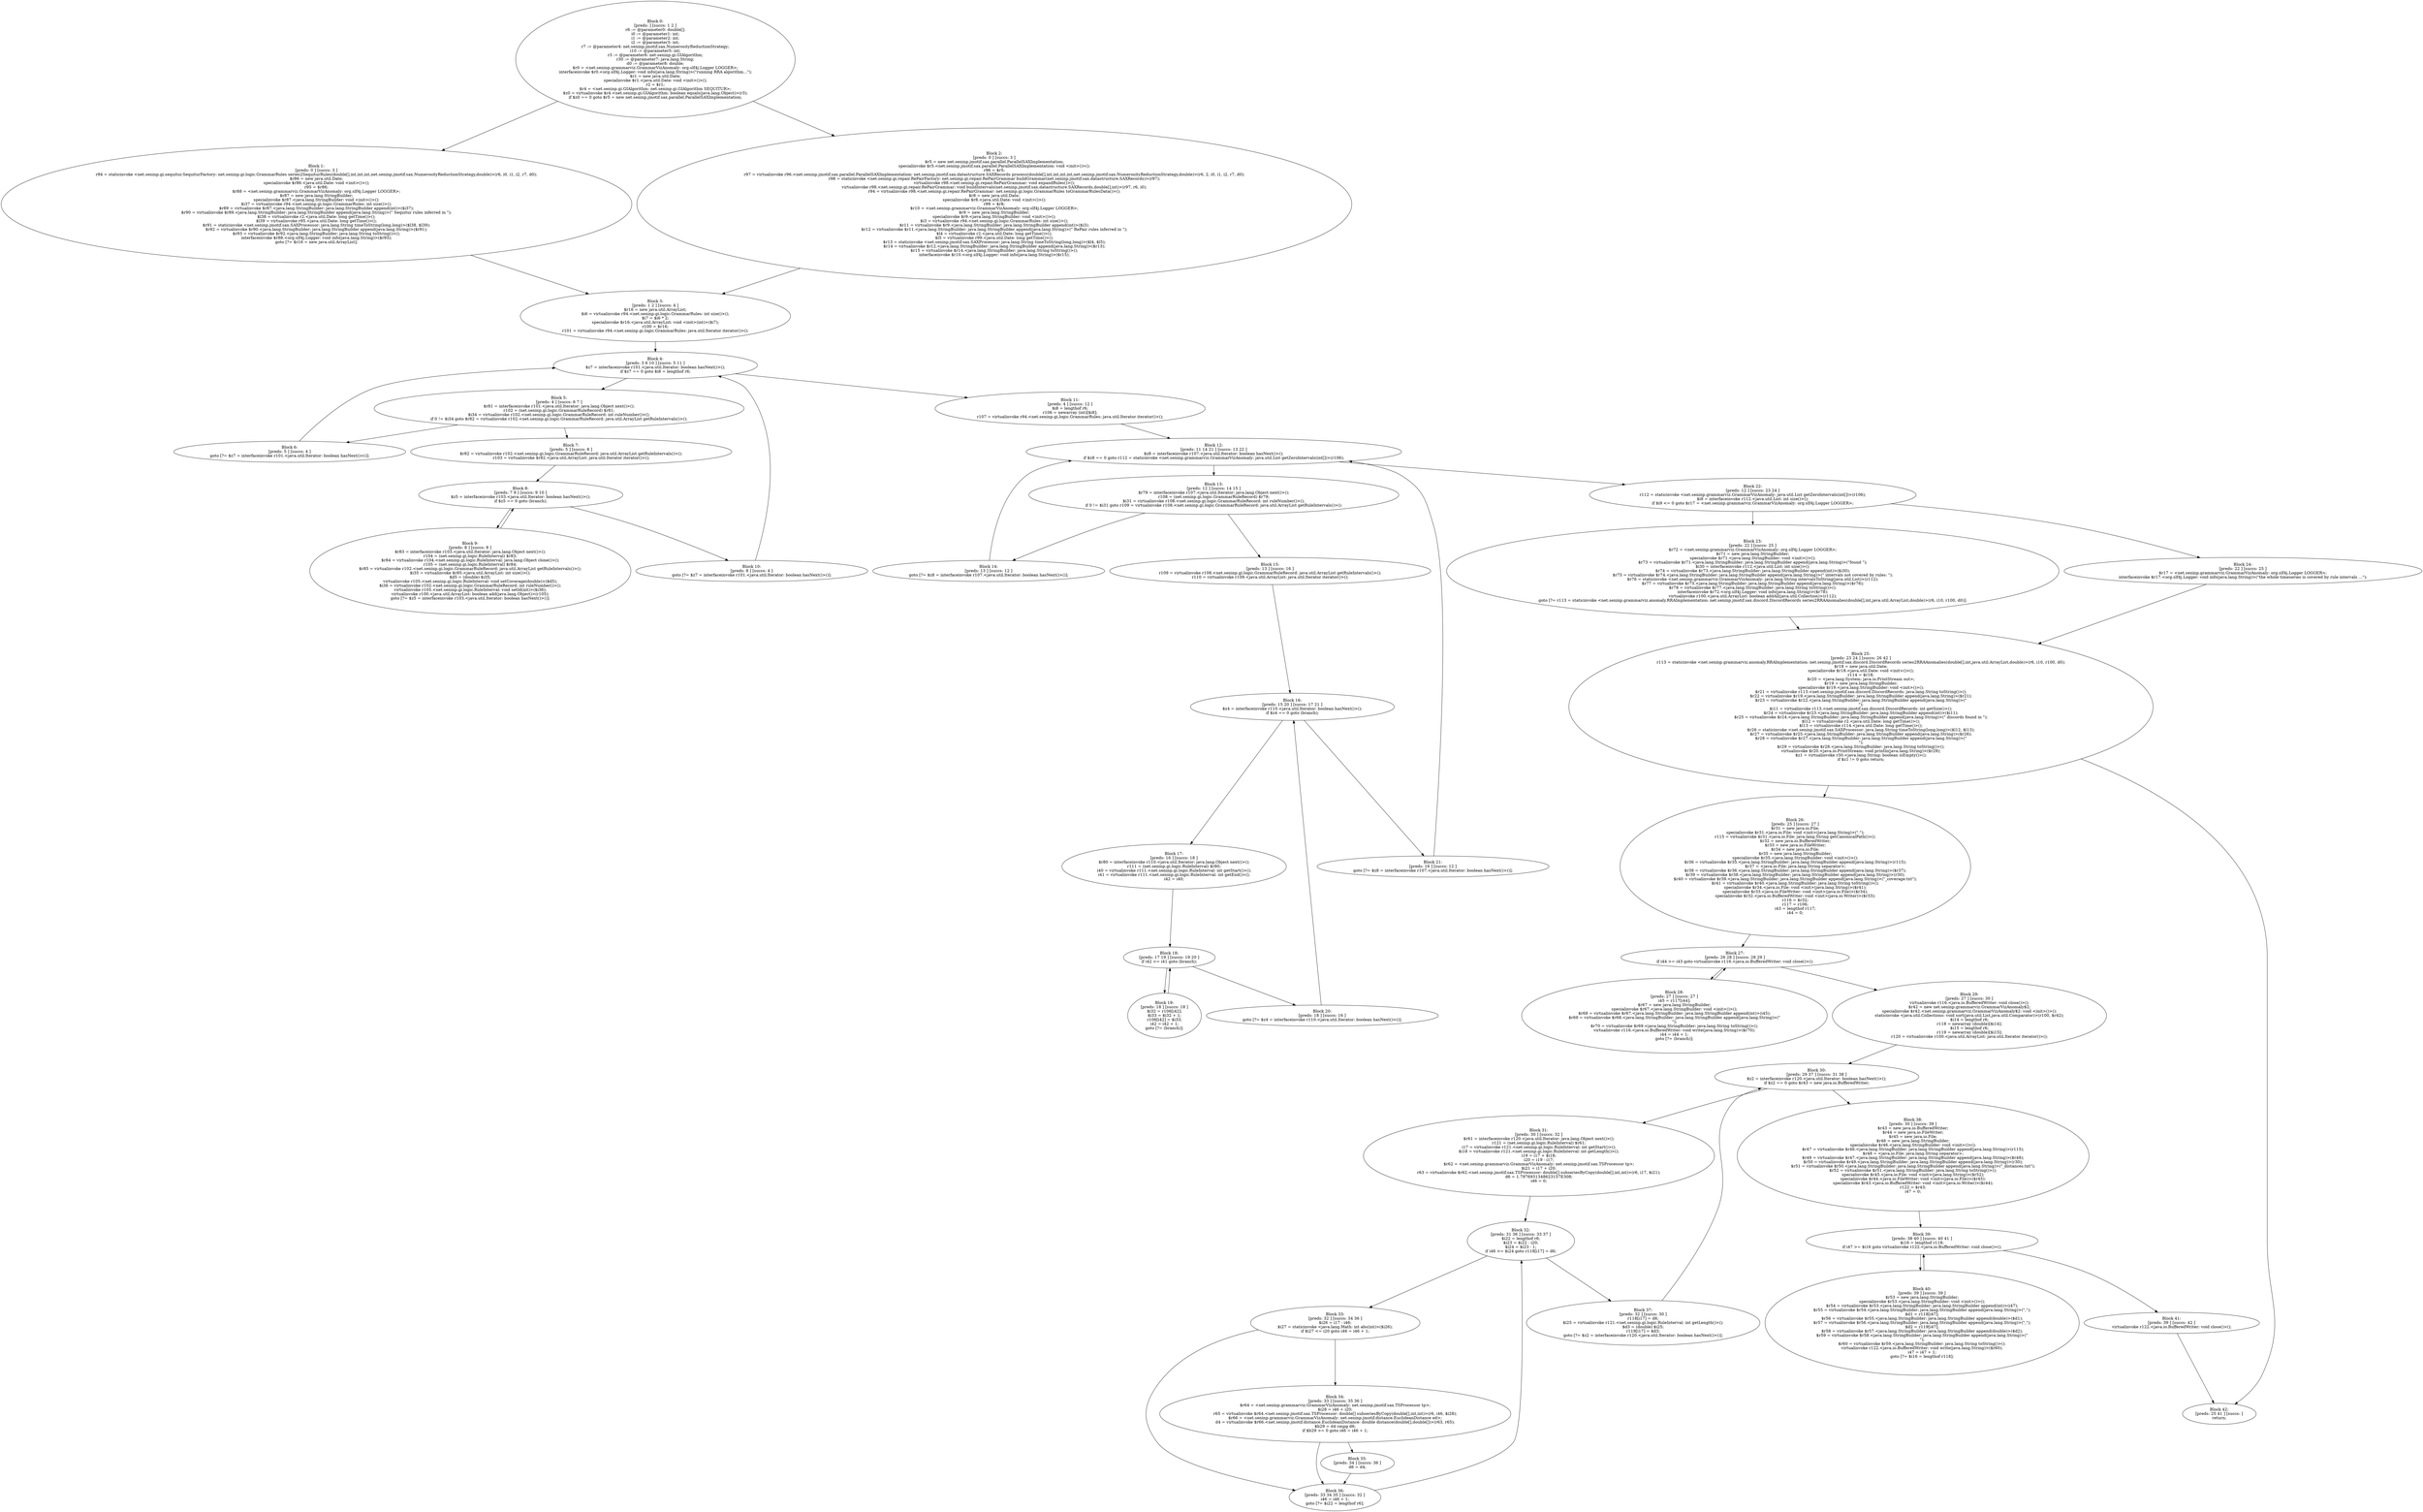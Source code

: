 digraph "unitGraph" {
    "Block 0:
[preds: ] [succs: 1 2 ]
r6 := @parameter0: double[];
i0 := @parameter1: int;
i1 := @parameter2: int;
i2 := @parameter3: int;
r7 := @parameter4: net.seninp.jmotif.sax.NumerosityReductionStrategy;
i10 := @parameter5: int;
r3 := @parameter6: net.seninp.gi.GIAlgorithm;
r30 := @parameter7: java.lang.String;
d0 := @parameter8: double;
$r0 = <net.seninp.grammarviz.GrammarVizAnomaly: org.slf4j.Logger LOGGER>;
interfaceinvoke $r0.<org.slf4j.Logger: void info(java.lang.String)>(\"running RRA algorithm...\");
$r1 = new java.util.Date;
specialinvoke $r1.<java.util.Date: void <init>()>();
r2 = $r1;
$r4 = <net.seninp.gi.GIAlgorithm: net.seninp.gi.GIAlgorithm SEQUITUR>;
$z0 = virtualinvoke $r4.<net.seninp.gi.GIAlgorithm: boolean equals(java.lang.Object)>(r3);
if $z0 == 0 goto $r5 = new net.seninp.jmotif.sax.parallel.ParallelSAXImplementation;
"
    "Block 1:
[preds: 0 ] [succs: 3 ]
r94 = staticinvoke <net.seninp.gi.sequitur.SequiturFactory: net.seninp.gi.logic.GrammarRules series2SequiturRules(double[],int,int,int,net.seninp.jmotif.sax.NumerosityReductionStrategy,double)>(r6, i0, i1, i2, r7, d0);
$r86 = new java.util.Date;
specialinvoke $r86.<java.util.Date: void <init>()>();
r95 = $r86;
$r88 = <net.seninp.grammarviz.GrammarVizAnomaly: org.slf4j.Logger LOGGER>;
$r87 = new java.lang.StringBuilder;
specialinvoke $r87.<java.lang.StringBuilder: void <init>()>();
$i37 = virtualinvoke r94.<net.seninp.gi.logic.GrammarRules: int size()>();
$r89 = virtualinvoke $r87.<java.lang.StringBuilder: java.lang.StringBuilder append(int)>($i37);
$r90 = virtualinvoke $r89.<java.lang.StringBuilder: java.lang.StringBuilder append(java.lang.String)>(\" Sequitur rules inferred in \");
$l38 = virtualinvoke r2.<java.util.Date: long getTime()>();
$l39 = virtualinvoke r95.<java.util.Date: long getTime()>();
$r91 = staticinvoke <net.seninp.jmotif.sax.SAXProcessor: java.lang.String timeToString(long,long)>($l38, $l39);
$r92 = virtualinvoke $r90.<java.lang.StringBuilder: java.lang.StringBuilder append(java.lang.String)>($r91);
$r93 = virtualinvoke $r92.<java.lang.StringBuilder: java.lang.String toString()>();
interfaceinvoke $r88.<org.slf4j.Logger: void info(java.lang.String)>($r93);
goto [?= $r16 = new java.util.ArrayList];
"
    "Block 2:
[preds: 0 ] [succs: 3 ]
$r5 = new net.seninp.jmotif.sax.parallel.ParallelSAXImplementation;
specialinvoke $r5.<net.seninp.jmotif.sax.parallel.ParallelSAXImplementation: void <init>()>();
r96 = $r5;
r97 = virtualinvoke r96.<net.seninp.jmotif.sax.parallel.ParallelSAXImplementation: net.seninp.jmotif.sax.datastructure.SAXRecords process(double[],int,int,int,int,net.seninp.jmotif.sax.NumerosityReductionStrategy,double)>(r6, 2, i0, i1, i2, r7, d0);
r98 = staticinvoke <net.seninp.gi.repair.RePairFactory: net.seninp.gi.repair.RePairGrammar buildGrammar(net.seninp.jmotif.sax.datastructure.SAXRecords)>(r97);
virtualinvoke r98.<net.seninp.gi.repair.RePairGrammar: void expandRules()>();
virtualinvoke r98.<net.seninp.gi.repair.RePairGrammar: void buildIntervals(net.seninp.jmotif.sax.datastructure.SAXRecords,double[],int)>(r97, r6, i0);
r94 = virtualinvoke r98.<net.seninp.gi.repair.RePairGrammar: net.seninp.gi.logic.GrammarRules toGrammarRulesData()>();
$r8 = new java.util.Date;
specialinvoke $r8.<java.util.Date: void <init>()>();
r99 = $r8;
$r10 = <net.seninp.grammarviz.GrammarVizAnomaly: org.slf4j.Logger LOGGER>;
$r9 = new java.lang.StringBuilder;
specialinvoke $r9.<java.lang.StringBuilder: void <init>()>();
$i3 = virtualinvoke r94.<net.seninp.gi.logic.GrammarRules: int size()>();
$r11 = virtualinvoke $r9.<java.lang.StringBuilder: java.lang.StringBuilder append(int)>($i3);
$r12 = virtualinvoke $r11.<java.lang.StringBuilder: java.lang.StringBuilder append(java.lang.String)>(\" RePair rules inferred in \");
$l4 = virtualinvoke r2.<java.util.Date: long getTime()>();
$l5 = virtualinvoke r99.<java.util.Date: long getTime()>();
$r13 = staticinvoke <net.seninp.jmotif.sax.SAXProcessor: java.lang.String timeToString(long,long)>($l4, $l5);
$r14 = virtualinvoke $r12.<java.lang.StringBuilder: java.lang.StringBuilder append(java.lang.String)>($r13);
$r15 = virtualinvoke $r14.<java.lang.StringBuilder: java.lang.String toString()>();
interfaceinvoke $r10.<org.slf4j.Logger: void info(java.lang.String)>($r15);
"
    "Block 3:
[preds: 1 2 ] [succs: 4 ]
$r16 = new java.util.ArrayList;
$i6 = virtualinvoke r94.<net.seninp.gi.logic.GrammarRules: int size()>();
$i7 = $i6 * 2;
specialinvoke $r16.<java.util.ArrayList: void <init>(int)>($i7);
r100 = $r16;
r101 = virtualinvoke r94.<net.seninp.gi.logic.GrammarRules: java.util.Iterator iterator()>();
"
    "Block 4:
[preds: 3 6 10 ] [succs: 5 11 ]
$z7 = interfaceinvoke r101.<java.util.Iterator: boolean hasNext()>();
if $z7 == 0 goto $i8 = lengthof r6;
"
    "Block 5:
[preds: 4 ] [succs: 6 7 ]
$r81 = interfaceinvoke r101.<java.util.Iterator: java.lang.Object next()>();
r102 = (net.seninp.gi.logic.GrammarRuleRecord) $r81;
$i34 = virtualinvoke r102.<net.seninp.gi.logic.GrammarRuleRecord: int ruleNumber()>();
if 0 != $i34 goto $r82 = virtualinvoke r102.<net.seninp.gi.logic.GrammarRuleRecord: java.util.ArrayList getRuleIntervals()>();
"
    "Block 6:
[preds: 5 ] [succs: 4 ]
goto [?= $z7 = interfaceinvoke r101.<java.util.Iterator: boolean hasNext()>()];
"
    "Block 7:
[preds: 5 ] [succs: 8 ]
$r82 = virtualinvoke r102.<net.seninp.gi.logic.GrammarRuleRecord: java.util.ArrayList getRuleIntervals()>();
r103 = virtualinvoke $r82.<java.util.ArrayList: java.util.Iterator iterator()>();
"
    "Block 8:
[preds: 7 9 ] [succs: 9 10 ]
$z5 = interfaceinvoke r103.<java.util.Iterator: boolean hasNext()>();
if $z5 == 0 goto (branch);
"
    "Block 9:
[preds: 8 ] [succs: 8 ]
$r83 = interfaceinvoke r103.<java.util.Iterator: java.lang.Object next()>();
r104 = (net.seninp.gi.logic.RuleInterval) $r83;
$r84 = virtualinvoke r104.<net.seninp.gi.logic.RuleInterval: java.lang.Object clone()>();
r105 = (net.seninp.gi.logic.RuleInterval) $r84;
$r85 = virtualinvoke r102.<net.seninp.gi.logic.GrammarRuleRecord: java.util.ArrayList getRuleIntervals()>();
$i35 = virtualinvoke $r85.<java.util.ArrayList: int size()>();
$d5 = (double) $i35;
virtualinvoke r105.<net.seninp.gi.logic.RuleInterval: void setCoverage(double)>($d5);
$i36 = virtualinvoke r102.<net.seninp.gi.logic.GrammarRuleRecord: int ruleNumber()>();
virtualinvoke r105.<net.seninp.gi.logic.RuleInterval: void setId(int)>($i36);
virtualinvoke r100.<java.util.ArrayList: boolean add(java.lang.Object)>(r105);
goto [?= $z5 = interfaceinvoke r103.<java.util.Iterator: boolean hasNext()>()];
"
    "Block 10:
[preds: 8 ] [succs: 4 ]
goto [?= $z7 = interfaceinvoke r101.<java.util.Iterator: boolean hasNext()>()];
"
    "Block 11:
[preds: 4 ] [succs: 12 ]
$i8 = lengthof r6;
r106 = newarray (int)[$i8];
r107 = virtualinvoke r94.<net.seninp.gi.logic.GrammarRules: java.util.Iterator iterator()>();
"
    "Block 12:
[preds: 11 14 21 ] [succs: 13 22 ]
$z8 = interfaceinvoke r107.<java.util.Iterator: boolean hasNext()>();
if $z8 == 0 goto r112 = staticinvoke <net.seninp.grammarviz.GrammarVizAnomaly: java.util.List getZeroIntervals(int[])>(r106);
"
    "Block 13:
[preds: 12 ] [succs: 14 15 ]
$r79 = interfaceinvoke r107.<java.util.Iterator: java.lang.Object next()>();
r108 = (net.seninp.gi.logic.GrammarRuleRecord) $r79;
$i31 = virtualinvoke r108.<net.seninp.gi.logic.GrammarRuleRecord: int ruleNumber()>();
if 0 != $i31 goto r109 = virtualinvoke r108.<net.seninp.gi.logic.GrammarRuleRecord: java.util.ArrayList getRuleIntervals()>();
"
    "Block 14:
[preds: 13 ] [succs: 12 ]
goto [?= $z8 = interfaceinvoke r107.<java.util.Iterator: boolean hasNext()>()];
"
    "Block 15:
[preds: 13 ] [succs: 16 ]
r109 = virtualinvoke r108.<net.seninp.gi.logic.GrammarRuleRecord: java.util.ArrayList getRuleIntervals()>();
r110 = virtualinvoke r109.<java.util.ArrayList: java.util.Iterator iterator()>();
"
    "Block 16:
[preds: 15 20 ] [succs: 17 21 ]
$z4 = interfaceinvoke r110.<java.util.Iterator: boolean hasNext()>();
if $z4 == 0 goto (branch);
"
    "Block 17:
[preds: 16 ] [succs: 18 ]
$r80 = interfaceinvoke r110.<java.util.Iterator: java.lang.Object next()>();
r111 = (net.seninp.gi.logic.RuleInterval) $r80;
i40 = virtualinvoke r111.<net.seninp.gi.logic.RuleInterval: int getStart()>();
i41 = virtualinvoke r111.<net.seninp.gi.logic.RuleInterval: int getEnd()>();
i42 = i40;
"
    "Block 18:
[preds: 17 19 ] [succs: 19 20 ]
if i42 >= i41 goto (branch);
"
    "Block 19:
[preds: 18 ] [succs: 18 ]
$i32 = r106[i42];
$i33 = $i32 + 1;
r106[i42] = $i33;
i42 = i42 + 1;
goto [?= (branch)];
"
    "Block 20:
[preds: 18 ] [succs: 16 ]
goto [?= $z4 = interfaceinvoke r110.<java.util.Iterator: boolean hasNext()>()];
"
    "Block 21:
[preds: 16 ] [succs: 12 ]
goto [?= $z8 = interfaceinvoke r107.<java.util.Iterator: boolean hasNext()>()];
"
    "Block 22:
[preds: 12 ] [succs: 23 24 ]
r112 = staticinvoke <net.seninp.grammarviz.GrammarVizAnomaly: java.util.List getZeroIntervals(int[])>(r106);
$i9 = interfaceinvoke r112.<java.util.List: int size()>();
if $i9 <= 0 goto $r17 = <net.seninp.grammarviz.GrammarVizAnomaly: org.slf4j.Logger LOGGER>;
"
    "Block 23:
[preds: 22 ] [succs: 25 ]
$r72 = <net.seninp.grammarviz.GrammarVizAnomaly: org.slf4j.Logger LOGGER>;
$r71 = new java.lang.StringBuilder;
specialinvoke $r71.<java.lang.StringBuilder: void <init>()>();
$r73 = virtualinvoke $r71.<java.lang.StringBuilder: java.lang.StringBuilder append(java.lang.String)>(\"found \");
$i30 = interfaceinvoke r112.<java.util.List: int size()>();
$r74 = virtualinvoke $r73.<java.lang.StringBuilder: java.lang.StringBuilder append(int)>($i30);
$r75 = virtualinvoke $r74.<java.lang.StringBuilder: java.lang.StringBuilder append(java.lang.String)>(\" intervals not covered by rules: \");
$r76 = staticinvoke <net.seninp.grammarviz.GrammarVizAnomaly: java.lang.String intervalsToString(java.util.List)>(r112);
$r77 = virtualinvoke $r75.<java.lang.StringBuilder: java.lang.StringBuilder append(java.lang.String)>($r76);
$r78 = virtualinvoke $r77.<java.lang.StringBuilder: java.lang.String toString()>();
interfaceinvoke $r72.<org.slf4j.Logger: void info(java.lang.String)>($r78);
virtualinvoke r100.<java.util.ArrayList: boolean addAll(java.util.Collection)>(r112);
goto [?= r113 = staticinvoke <net.seninp.grammarviz.anomaly.RRAImplementation: net.seninp.jmotif.sax.discord.DiscordRecords series2RRAAnomalies(double[],int,java.util.ArrayList,double)>(r6, i10, r100, d0)];
"
    "Block 24:
[preds: 22 ] [succs: 25 ]
$r17 = <net.seninp.grammarviz.GrammarVizAnomaly: org.slf4j.Logger LOGGER>;
interfaceinvoke $r17.<org.slf4j.Logger: void info(java.lang.String)>(\"the whole timeseries is covered by rule intervals ...\");
"
    "Block 25:
[preds: 23 24 ] [succs: 26 42 ]
r113 = staticinvoke <net.seninp.grammarviz.anomaly.RRAImplementation: net.seninp.jmotif.sax.discord.DiscordRecords series2RRAAnomalies(double[],int,java.util.ArrayList,double)>(r6, i10, r100, d0);
$r18 = new java.util.Date;
specialinvoke $r18.<java.util.Date: void <init>()>();
r114 = $r18;
$r20 = <java.lang.System: java.io.PrintStream out>;
$r19 = new java.lang.StringBuilder;
specialinvoke $r19.<java.lang.StringBuilder: void <init>()>();
$r21 = virtualinvoke r113.<net.seninp.jmotif.sax.discord.DiscordRecords: java.lang.String toString()>();
$r22 = virtualinvoke $r19.<java.lang.StringBuilder: java.lang.StringBuilder append(java.lang.String)>($r21);
$r23 = virtualinvoke $r22.<java.lang.StringBuilder: java.lang.StringBuilder append(java.lang.String)>(\"\n\");
$i11 = virtualinvoke r113.<net.seninp.jmotif.sax.discord.DiscordRecords: int getSize()>();
$r24 = virtualinvoke $r23.<java.lang.StringBuilder: java.lang.StringBuilder append(int)>($i11);
$r25 = virtualinvoke $r24.<java.lang.StringBuilder: java.lang.StringBuilder append(java.lang.String)>(\" discords found in \");
$l12 = virtualinvoke r2.<java.util.Date: long getTime()>();
$l13 = virtualinvoke r114.<java.util.Date: long getTime()>();
$r26 = staticinvoke <net.seninp.jmotif.sax.SAXProcessor: java.lang.String timeToString(long,long)>($l12, $l13);
$r27 = virtualinvoke $r25.<java.lang.StringBuilder: java.lang.StringBuilder append(java.lang.String)>($r26);
$r28 = virtualinvoke $r27.<java.lang.StringBuilder: java.lang.StringBuilder append(java.lang.String)>(\"\n\");
$r29 = virtualinvoke $r28.<java.lang.StringBuilder: java.lang.String toString()>();
virtualinvoke $r20.<java.io.PrintStream: void println(java.lang.String)>($r29);
$z1 = virtualinvoke r30.<java.lang.String: boolean isEmpty()>();
if $z1 != 0 goto return;
"
    "Block 26:
[preds: 25 ] [succs: 27 ]
$r31 = new java.io.File;
specialinvoke $r31.<java.io.File: void <init>(java.lang.String)>(\".\");
r115 = virtualinvoke $r31.<java.io.File: java.lang.String getCanonicalPath()>();
$r32 = new java.io.BufferedWriter;
$r33 = new java.io.FileWriter;
$r34 = new java.io.File;
$r35 = new java.lang.StringBuilder;
specialinvoke $r35.<java.lang.StringBuilder: void <init>()>();
$r36 = virtualinvoke $r35.<java.lang.StringBuilder: java.lang.StringBuilder append(java.lang.String)>(r115);
$r37 = <java.io.File: java.lang.String separator>;
$r38 = virtualinvoke $r36.<java.lang.StringBuilder: java.lang.StringBuilder append(java.lang.String)>($r37);
$r39 = virtualinvoke $r38.<java.lang.StringBuilder: java.lang.StringBuilder append(java.lang.String)>(r30);
$r40 = virtualinvoke $r39.<java.lang.StringBuilder: java.lang.StringBuilder append(java.lang.String)>(\"_coverage.txt\");
$r41 = virtualinvoke $r40.<java.lang.StringBuilder: java.lang.String toString()>();
specialinvoke $r34.<java.io.File: void <init>(java.lang.String)>($r41);
specialinvoke $r33.<java.io.FileWriter: void <init>(java.io.File)>($r34);
specialinvoke $r32.<java.io.BufferedWriter: void <init>(java.io.Writer)>($r33);
r116 = $r32;
r117 = r106;
i43 = lengthof r117;
i44 = 0;
"
    "Block 27:
[preds: 26 28 ] [succs: 28 29 ]
if i44 >= i43 goto virtualinvoke r116.<java.io.BufferedWriter: void close()>();
"
    "Block 28:
[preds: 27 ] [succs: 27 ]
i45 = r117[i44];
$r67 = new java.lang.StringBuilder;
specialinvoke $r67.<java.lang.StringBuilder: void <init>()>();
$r68 = virtualinvoke $r67.<java.lang.StringBuilder: java.lang.StringBuilder append(int)>(i45);
$r69 = virtualinvoke $r68.<java.lang.StringBuilder: java.lang.StringBuilder append(java.lang.String)>(\"\n\");
$r70 = virtualinvoke $r69.<java.lang.StringBuilder: java.lang.String toString()>();
virtualinvoke r116.<java.io.BufferedWriter: void write(java.lang.String)>($r70);
i44 = i44 + 1;
goto [?= (branch)];
"
    "Block 29:
[preds: 27 ] [succs: 30 ]
virtualinvoke r116.<java.io.BufferedWriter: void close()>();
$r42 = new net.seninp.grammarviz.GrammarVizAnomaly$2;
specialinvoke $r42.<net.seninp.grammarviz.GrammarVizAnomaly$2: void <init>()>();
staticinvoke <java.util.Collections: void sort(java.util.List,java.util.Comparator)>(r100, $r42);
$i14 = lengthof r6;
r118 = newarray (double)[$i14];
$i15 = lengthof r6;
r119 = newarray (double)[$i15];
r120 = virtualinvoke r100.<java.util.ArrayList: java.util.Iterator iterator()>();
"
    "Block 30:
[preds: 29 37 ] [succs: 31 38 ]
$z2 = interfaceinvoke r120.<java.util.Iterator: boolean hasNext()>();
if $z2 == 0 goto $r43 = new java.io.BufferedWriter;
"
    "Block 31:
[preds: 30 ] [succs: 32 ]
$r61 = interfaceinvoke r120.<java.util.Iterator: java.lang.Object next()>();
r121 = (net.seninp.gi.logic.RuleInterval) $r61;
i17 = virtualinvoke r121.<net.seninp.gi.logic.RuleInterval: int getStart()>();
$i18 = virtualinvoke r121.<net.seninp.gi.logic.RuleInterval: int getLength()>();
i19 = i17 + $i18;
i20 = i19 - i17;
$r62 = <net.seninp.grammarviz.GrammarVizAnomaly: net.seninp.jmotif.sax.TSProcessor tp>;
$i21 = i17 + i20;
r63 = virtualinvoke $r62.<net.seninp.jmotif.sax.TSProcessor: double[] subseriesByCopy(double[],int,int)>(r6, i17, $i21);
d6 = 1.7976931348623157E308;
i46 = 0;
"
    "Block 32:
[preds: 31 36 ] [succs: 33 37 ]
$i22 = lengthof r6;
$i23 = $i22 - i20;
$i24 = $i23 - 1;
if i46 >= $i24 goto r118[i17] = d6;
"
    "Block 33:
[preds: 32 ] [succs: 34 36 ]
$i26 = i17 - i46;
$i27 = staticinvoke <java.lang.Math: int abs(int)>($i26);
if $i27 <= i20 goto i46 = i46 + 1;
"
    "Block 34:
[preds: 33 ] [succs: 35 36 ]
$r64 = <net.seninp.grammarviz.GrammarVizAnomaly: net.seninp.jmotif.sax.TSProcessor tp>;
$i28 = i46 + i20;
r65 = virtualinvoke $r64.<net.seninp.jmotif.sax.TSProcessor: double[] subseriesByCopy(double[],int,int)>(r6, i46, $i28);
$r66 = <net.seninp.grammarviz.GrammarVizAnomaly: net.seninp.jmotif.distance.EuclideanDistance ed>;
d4 = virtualinvoke $r66.<net.seninp.jmotif.distance.EuclideanDistance: double distance(double[],double[])>(r63, r65);
$b29 = d4 cmpg d6;
if $b29 >= 0 goto i46 = i46 + 1;
"
    "Block 35:
[preds: 34 ] [succs: 36 ]
d6 = d4;
"
    "Block 36:
[preds: 33 34 35 ] [succs: 32 ]
i46 = i46 + 1;
goto [?= $i22 = lengthof r6];
"
    "Block 37:
[preds: 32 ] [succs: 30 ]
r118[i17] = d6;
$i25 = virtualinvoke r121.<net.seninp.gi.logic.RuleInterval: int getLength()>();
$d3 = (double) $i25;
r119[i17] = $d3;
goto [?= $z2 = interfaceinvoke r120.<java.util.Iterator: boolean hasNext()>()];
"
    "Block 38:
[preds: 30 ] [succs: 39 ]
$r43 = new java.io.BufferedWriter;
$r44 = new java.io.FileWriter;
$r45 = new java.io.File;
$r46 = new java.lang.StringBuilder;
specialinvoke $r46.<java.lang.StringBuilder: void <init>()>();
$r47 = virtualinvoke $r46.<java.lang.StringBuilder: java.lang.StringBuilder append(java.lang.String)>(r115);
$r48 = <java.io.File: java.lang.String separator>;
$r49 = virtualinvoke $r47.<java.lang.StringBuilder: java.lang.StringBuilder append(java.lang.String)>($r48);
$r50 = virtualinvoke $r49.<java.lang.StringBuilder: java.lang.StringBuilder append(java.lang.String)>(r30);
$r51 = virtualinvoke $r50.<java.lang.StringBuilder: java.lang.StringBuilder append(java.lang.String)>(\"_distances.txt\");
$r52 = virtualinvoke $r51.<java.lang.StringBuilder: java.lang.String toString()>();
specialinvoke $r45.<java.io.File: void <init>(java.lang.String)>($r52);
specialinvoke $r44.<java.io.FileWriter: void <init>(java.io.File)>($r45);
specialinvoke $r43.<java.io.BufferedWriter: void <init>(java.io.Writer)>($r44);
r122 = $r43;
i47 = 0;
"
    "Block 39:
[preds: 38 40 ] [succs: 40 41 ]
$i16 = lengthof r118;
if i47 >= $i16 goto virtualinvoke r122.<java.io.BufferedWriter: void close()>();
"
    "Block 40:
[preds: 39 ] [succs: 39 ]
$r53 = new java.lang.StringBuilder;
specialinvoke $r53.<java.lang.StringBuilder: void <init>()>();
$r54 = virtualinvoke $r53.<java.lang.StringBuilder: java.lang.StringBuilder append(int)>(i47);
$r55 = virtualinvoke $r54.<java.lang.StringBuilder: java.lang.StringBuilder append(java.lang.String)>(\",\");
$d1 = r118[i47];
$r56 = virtualinvoke $r55.<java.lang.StringBuilder: java.lang.StringBuilder append(double)>($d1);
$r57 = virtualinvoke $r56.<java.lang.StringBuilder: java.lang.StringBuilder append(java.lang.String)>(\",\");
$d2 = r119[i47];
$r58 = virtualinvoke $r57.<java.lang.StringBuilder: java.lang.StringBuilder append(double)>($d2);
$r59 = virtualinvoke $r58.<java.lang.StringBuilder: java.lang.StringBuilder append(java.lang.String)>(\"\n\");
$r60 = virtualinvoke $r59.<java.lang.StringBuilder: java.lang.String toString()>();
virtualinvoke r122.<java.io.BufferedWriter: void write(java.lang.String)>($r60);
i47 = i47 + 1;
goto [?= $i16 = lengthof r118];
"
    "Block 41:
[preds: 39 ] [succs: 42 ]
virtualinvoke r122.<java.io.BufferedWriter: void close()>();
"
    "Block 42:
[preds: 25 41 ] [succs: ]
return;
"
    "Block 0:
[preds: ] [succs: 1 2 ]
r6 := @parameter0: double[];
i0 := @parameter1: int;
i1 := @parameter2: int;
i2 := @parameter3: int;
r7 := @parameter4: net.seninp.jmotif.sax.NumerosityReductionStrategy;
i10 := @parameter5: int;
r3 := @parameter6: net.seninp.gi.GIAlgorithm;
r30 := @parameter7: java.lang.String;
d0 := @parameter8: double;
$r0 = <net.seninp.grammarviz.GrammarVizAnomaly: org.slf4j.Logger LOGGER>;
interfaceinvoke $r0.<org.slf4j.Logger: void info(java.lang.String)>(\"running RRA algorithm...\");
$r1 = new java.util.Date;
specialinvoke $r1.<java.util.Date: void <init>()>();
r2 = $r1;
$r4 = <net.seninp.gi.GIAlgorithm: net.seninp.gi.GIAlgorithm SEQUITUR>;
$z0 = virtualinvoke $r4.<net.seninp.gi.GIAlgorithm: boolean equals(java.lang.Object)>(r3);
if $z0 == 0 goto $r5 = new net.seninp.jmotif.sax.parallel.ParallelSAXImplementation;
"->"Block 1:
[preds: 0 ] [succs: 3 ]
r94 = staticinvoke <net.seninp.gi.sequitur.SequiturFactory: net.seninp.gi.logic.GrammarRules series2SequiturRules(double[],int,int,int,net.seninp.jmotif.sax.NumerosityReductionStrategy,double)>(r6, i0, i1, i2, r7, d0);
$r86 = new java.util.Date;
specialinvoke $r86.<java.util.Date: void <init>()>();
r95 = $r86;
$r88 = <net.seninp.grammarviz.GrammarVizAnomaly: org.slf4j.Logger LOGGER>;
$r87 = new java.lang.StringBuilder;
specialinvoke $r87.<java.lang.StringBuilder: void <init>()>();
$i37 = virtualinvoke r94.<net.seninp.gi.logic.GrammarRules: int size()>();
$r89 = virtualinvoke $r87.<java.lang.StringBuilder: java.lang.StringBuilder append(int)>($i37);
$r90 = virtualinvoke $r89.<java.lang.StringBuilder: java.lang.StringBuilder append(java.lang.String)>(\" Sequitur rules inferred in \");
$l38 = virtualinvoke r2.<java.util.Date: long getTime()>();
$l39 = virtualinvoke r95.<java.util.Date: long getTime()>();
$r91 = staticinvoke <net.seninp.jmotif.sax.SAXProcessor: java.lang.String timeToString(long,long)>($l38, $l39);
$r92 = virtualinvoke $r90.<java.lang.StringBuilder: java.lang.StringBuilder append(java.lang.String)>($r91);
$r93 = virtualinvoke $r92.<java.lang.StringBuilder: java.lang.String toString()>();
interfaceinvoke $r88.<org.slf4j.Logger: void info(java.lang.String)>($r93);
goto [?= $r16 = new java.util.ArrayList];
";
    "Block 0:
[preds: ] [succs: 1 2 ]
r6 := @parameter0: double[];
i0 := @parameter1: int;
i1 := @parameter2: int;
i2 := @parameter3: int;
r7 := @parameter4: net.seninp.jmotif.sax.NumerosityReductionStrategy;
i10 := @parameter5: int;
r3 := @parameter6: net.seninp.gi.GIAlgorithm;
r30 := @parameter7: java.lang.String;
d0 := @parameter8: double;
$r0 = <net.seninp.grammarviz.GrammarVizAnomaly: org.slf4j.Logger LOGGER>;
interfaceinvoke $r0.<org.slf4j.Logger: void info(java.lang.String)>(\"running RRA algorithm...\");
$r1 = new java.util.Date;
specialinvoke $r1.<java.util.Date: void <init>()>();
r2 = $r1;
$r4 = <net.seninp.gi.GIAlgorithm: net.seninp.gi.GIAlgorithm SEQUITUR>;
$z0 = virtualinvoke $r4.<net.seninp.gi.GIAlgorithm: boolean equals(java.lang.Object)>(r3);
if $z0 == 0 goto $r5 = new net.seninp.jmotif.sax.parallel.ParallelSAXImplementation;
"->"Block 2:
[preds: 0 ] [succs: 3 ]
$r5 = new net.seninp.jmotif.sax.parallel.ParallelSAXImplementation;
specialinvoke $r5.<net.seninp.jmotif.sax.parallel.ParallelSAXImplementation: void <init>()>();
r96 = $r5;
r97 = virtualinvoke r96.<net.seninp.jmotif.sax.parallel.ParallelSAXImplementation: net.seninp.jmotif.sax.datastructure.SAXRecords process(double[],int,int,int,int,net.seninp.jmotif.sax.NumerosityReductionStrategy,double)>(r6, 2, i0, i1, i2, r7, d0);
r98 = staticinvoke <net.seninp.gi.repair.RePairFactory: net.seninp.gi.repair.RePairGrammar buildGrammar(net.seninp.jmotif.sax.datastructure.SAXRecords)>(r97);
virtualinvoke r98.<net.seninp.gi.repair.RePairGrammar: void expandRules()>();
virtualinvoke r98.<net.seninp.gi.repair.RePairGrammar: void buildIntervals(net.seninp.jmotif.sax.datastructure.SAXRecords,double[],int)>(r97, r6, i0);
r94 = virtualinvoke r98.<net.seninp.gi.repair.RePairGrammar: net.seninp.gi.logic.GrammarRules toGrammarRulesData()>();
$r8 = new java.util.Date;
specialinvoke $r8.<java.util.Date: void <init>()>();
r99 = $r8;
$r10 = <net.seninp.grammarviz.GrammarVizAnomaly: org.slf4j.Logger LOGGER>;
$r9 = new java.lang.StringBuilder;
specialinvoke $r9.<java.lang.StringBuilder: void <init>()>();
$i3 = virtualinvoke r94.<net.seninp.gi.logic.GrammarRules: int size()>();
$r11 = virtualinvoke $r9.<java.lang.StringBuilder: java.lang.StringBuilder append(int)>($i3);
$r12 = virtualinvoke $r11.<java.lang.StringBuilder: java.lang.StringBuilder append(java.lang.String)>(\" RePair rules inferred in \");
$l4 = virtualinvoke r2.<java.util.Date: long getTime()>();
$l5 = virtualinvoke r99.<java.util.Date: long getTime()>();
$r13 = staticinvoke <net.seninp.jmotif.sax.SAXProcessor: java.lang.String timeToString(long,long)>($l4, $l5);
$r14 = virtualinvoke $r12.<java.lang.StringBuilder: java.lang.StringBuilder append(java.lang.String)>($r13);
$r15 = virtualinvoke $r14.<java.lang.StringBuilder: java.lang.String toString()>();
interfaceinvoke $r10.<org.slf4j.Logger: void info(java.lang.String)>($r15);
";
    "Block 1:
[preds: 0 ] [succs: 3 ]
r94 = staticinvoke <net.seninp.gi.sequitur.SequiturFactory: net.seninp.gi.logic.GrammarRules series2SequiturRules(double[],int,int,int,net.seninp.jmotif.sax.NumerosityReductionStrategy,double)>(r6, i0, i1, i2, r7, d0);
$r86 = new java.util.Date;
specialinvoke $r86.<java.util.Date: void <init>()>();
r95 = $r86;
$r88 = <net.seninp.grammarviz.GrammarVizAnomaly: org.slf4j.Logger LOGGER>;
$r87 = new java.lang.StringBuilder;
specialinvoke $r87.<java.lang.StringBuilder: void <init>()>();
$i37 = virtualinvoke r94.<net.seninp.gi.logic.GrammarRules: int size()>();
$r89 = virtualinvoke $r87.<java.lang.StringBuilder: java.lang.StringBuilder append(int)>($i37);
$r90 = virtualinvoke $r89.<java.lang.StringBuilder: java.lang.StringBuilder append(java.lang.String)>(\" Sequitur rules inferred in \");
$l38 = virtualinvoke r2.<java.util.Date: long getTime()>();
$l39 = virtualinvoke r95.<java.util.Date: long getTime()>();
$r91 = staticinvoke <net.seninp.jmotif.sax.SAXProcessor: java.lang.String timeToString(long,long)>($l38, $l39);
$r92 = virtualinvoke $r90.<java.lang.StringBuilder: java.lang.StringBuilder append(java.lang.String)>($r91);
$r93 = virtualinvoke $r92.<java.lang.StringBuilder: java.lang.String toString()>();
interfaceinvoke $r88.<org.slf4j.Logger: void info(java.lang.String)>($r93);
goto [?= $r16 = new java.util.ArrayList];
"->"Block 3:
[preds: 1 2 ] [succs: 4 ]
$r16 = new java.util.ArrayList;
$i6 = virtualinvoke r94.<net.seninp.gi.logic.GrammarRules: int size()>();
$i7 = $i6 * 2;
specialinvoke $r16.<java.util.ArrayList: void <init>(int)>($i7);
r100 = $r16;
r101 = virtualinvoke r94.<net.seninp.gi.logic.GrammarRules: java.util.Iterator iterator()>();
";
    "Block 2:
[preds: 0 ] [succs: 3 ]
$r5 = new net.seninp.jmotif.sax.parallel.ParallelSAXImplementation;
specialinvoke $r5.<net.seninp.jmotif.sax.parallel.ParallelSAXImplementation: void <init>()>();
r96 = $r5;
r97 = virtualinvoke r96.<net.seninp.jmotif.sax.parallel.ParallelSAXImplementation: net.seninp.jmotif.sax.datastructure.SAXRecords process(double[],int,int,int,int,net.seninp.jmotif.sax.NumerosityReductionStrategy,double)>(r6, 2, i0, i1, i2, r7, d0);
r98 = staticinvoke <net.seninp.gi.repair.RePairFactory: net.seninp.gi.repair.RePairGrammar buildGrammar(net.seninp.jmotif.sax.datastructure.SAXRecords)>(r97);
virtualinvoke r98.<net.seninp.gi.repair.RePairGrammar: void expandRules()>();
virtualinvoke r98.<net.seninp.gi.repair.RePairGrammar: void buildIntervals(net.seninp.jmotif.sax.datastructure.SAXRecords,double[],int)>(r97, r6, i0);
r94 = virtualinvoke r98.<net.seninp.gi.repair.RePairGrammar: net.seninp.gi.logic.GrammarRules toGrammarRulesData()>();
$r8 = new java.util.Date;
specialinvoke $r8.<java.util.Date: void <init>()>();
r99 = $r8;
$r10 = <net.seninp.grammarviz.GrammarVizAnomaly: org.slf4j.Logger LOGGER>;
$r9 = new java.lang.StringBuilder;
specialinvoke $r9.<java.lang.StringBuilder: void <init>()>();
$i3 = virtualinvoke r94.<net.seninp.gi.logic.GrammarRules: int size()>();
$r11 = virtualinvoke $r9.<java.lang.StringBuilder: java.lang.StringBuilder append(int)>($i3);
$r12 = virtualinvoke $r11.<java.lang.StringBuilder: java.lang.StringBuilder append(java.lang.String)>(\" RePair rules inferred in \");
$l4 = virtualinvoke r2.<java.util.Date: long getTime()>();
$l5 = virtualinvoke r99.<java.util.Date: long getTime()>();
$r13 = staticinvoke <net.seninp.jmotif.sax.SAXProcessor: java.lang.String timeToString(long,long)>($l4, $l5);
$r14 = virtualinvoke $r12.<java.lang.StringBuilder: java.lang.StringBuilder append(java.lang.String)>($r13);
$r15 = virtualinvoke $r14.<java.lang.StringBuilder: java.lang.String toString()>();
interfaceinvoke $r10.<org.slf4j.Logger: void info(java.lang.String)>($r15);
"->"Block 3:
[preds: 1 2 ] [succs: 4 ]
$r16 = new java.util.ArrayList;
$i6 = virtualinvoke r94.<net.seninp.gi.logic.GrammarRules: int size()>();
$i7 = $i6 * 2;
specialinvoke $r16.<java.util.ArrayList: void <init>(int)>($i7);
r100 = $r16;
r101 = virtualinvoke r94.<net.seninp.gi.logic.GrammarRules: java.util.Iterator iterator()>();
";
    "Block 3:
[preds: 1 2 ] [succs: 4 ]
$r16 = new java.util.ArrayList;
$i6 = virtualinvoke r94.<net.seninp.gi.logic.GrammarRules: int size()>();
$i7 = $i6 * 2;
specialinvoke $r16.<java.util.ArrayList: void <init>(int)>($i7);
r100 = $r16;
r101 = virtualinvoke r94.<net.seninp.gi.logic.GrammarRules: java.util.Iterator iterator()>();
"->"Block 4:
[preds: 3 6 10 ] [succs: 5 11 ]
$z7 = interfaceinvoke r101.<java.util.Iterator: boolean hasNext()>();
if $z7 == 0 goto $i8 = lengthof r6;
";
    "Block 4:
[preds: 3 6 10 ] [succs: 5 11 ]
$z7 = interfaceinvoke r101.<java.util.Iterator: boolean hasNext()>();
if $z7 == 0 goto $i8 = lengthof r6;
"->"Block 5:
[preds: 4 ] [succs: 6 7 ]
$r81 = interfaceinvoke r101.<java.util.Iterator: java.lang.Object next()>();
r102 = (net.seninp.gi.logic.GrammarRuleRecord) $r81;
$i34 = virtualinvoke r102.<net.seninp.gi.logic.GrammarRuleRecord: int ruleNumber()>();
if 0 != $i34 goto $r82 = virtualinvoke r102.<net.seninp.gi.logic.GrammarRuleRecord: java.util.ArrayList getRuleIntervals()>();
";
    "Block 4:
[preds: 3 6 10 ] [succs: 5 11 ]
$z7 = interfaceinvoke r101.<java.util.Iterator: boolean hasNext()>();
if $z7 == 0 goto $i8 = lengthof r6;
"->"Block 11:
[preds: 4 ] [succs: 12 ]
$i8 = lengthof r6;
r106 = newarray (int)[$i8];
r107 = virtualinvoke r94.<net.seninp.gi.logic.GrammarRules: java.util.Iterator iterator()>();
";
    "Block 5:
[preds: 4 ] [succs: 6 7 ]
$r81 = interfaceinvoke r101.<java.util.Iterator: java.lang.Object next()>();
r102 = (net.seninp.gi.logic.GrammarRuleRecord) $r81;
$i34 = virtualinvoke r102.<net.seninp.gi.logic.GrammarRuleRecord: int ruleNumber()>();
if 0 != $i34 goto $r82 = virtualinvoke r102.<net.seninp.gi.logic.GrammarRuleRecord: java.util.ArrayList getRuleIntervals()>();
"->"Block 6:
[preds: 5 ] [succs: 4 ]
goto [?= $z7 = interfaceinvoke r101.<java.util.Iterator: boolean hasNext()>()];
";
    "Block 5:
[preds: 4 ] [succs: 6 7 ]
$r81 = interfaceinvoke r101.<java.util.Iterator: java.lang.Object next()>();
r102 = (net.seninp.gi.logic.GrammarRuleRecord) $r81;
$i34 = virtualinvoke r102.<net.seninp.gi.logic.GrammarRuleRecord: int ruleNumber()>();
if 0 != $i34 goto $r82 = virtualinvoke r102.<net.seninp.gi.logic.GrammarRuleRecord: java.util.ArrayList getRuleIntervals()>();
"->"Block 7:
[preds: 5 ] [succs: 8 ]
$r82 = virtualinvoke r102.<net.seninp.gi.logic.GrammarRuleRecord: java.util.ArrayList getRuleIntervals()>();
r103 = virtualinvoke $r82.<java.util.ArrayList: java.util.Iterator iterator()>();
";
    "Block 6:
[preds: 5 ] [succs: 4 ]
goto [?= $z7 = interfaceinvoke r101.<java.util.Iterator: boolean hasNext()>()];
"->"Block 4:
[preds: 3 6 10 ] [succs: 5 11 ]
$z7 = interfaceinvoke r101.<java.util.Iterator: boolean hasNext()>();
if $z7 == 0 goto $i8 = lengthof r6;
";
    "Block 7:
[preds: 5 ] [succs: 8 ]
$r82 = virtualinvoke r102.<net.seninp.gi.logic.GrammarRuleRecord: java.util.ArrayList getRuleIntervals()>();
r103 = virtualinvoke $r82.<java.util.ArrayList: java.util.Iterator iterator()>();
"->"Block 8:
[preds: 7 9 ] [succs: 9 10 ]
$z5 = interfaceinvoke r103.<java.util.Iterator: boolean hasNext()>();
if $z5 == 0 goto (branch);
";
    "Block 8:
[preds: 7 9 ] [succs: 9 10 ]
$z5 = interfaceinvoke r103.<java.util.Iterator: boolean hasNext()>();
if $z5 == 0 goto (branch);
"->"Block 9:
[preds: 8 ] [succs: 8 ]
$r83 = interfaceinvoke r103.<java.util.Iterator: java.lang.Object next()>();
r104 = (net.seninp.gi.logic.RuleInterval) $r83;
$r84 = virtualinvoke r104.<net.seninp.gi.logic.RuleInterval: java.lang.Object clone()>();
r105 = (net.seninp.gi.logic.RuleInterval) $r84;
$r85 = virtualinvoke r102.<net.seninp.gi.logic.GrammarRuleRecord: java.util.ArrayList getRuleIntervals()>();
$i35 = virtualinvoke $r85.<java.util.ArrayList: int size()>();
$d5 = (double) $i35;
virtualinvoke r105.<net.seninp.gi.logic.RuleInterval: void setCoverage(double)>($d5);
$i36 = virtualinvoke r102.<net.seninp.gi.logic.GrammarRuleRecord: int ruleNumber()>();
virtualinvoke r105.<net.seninp.gi.logic.RuleInterval: void setId(int)>($i36);
virtualinvoke r100.<java.util.ArrayList: boolean add(java.lang.Object)>(r105);
goto [?= $z5 = interfaceinvoke r103.<java.util.Iterator: boolean hasNext()>()];
";
    "Block 8:
[preds: 7 9 ] [succs: 9 10 ]
$z5 = interfaceinvoke r103.<java.util.Iterator: boolean hasNext()>();
if $z5 == 0 goto (branch);
"->"Block 10:
[preds: 8 ] [succs: 4 ]
goto [?= $z7 = interfaceinvoke r101.<java.util.Iterator: boolean hasNext()>()];
";
    "Block 9:
[preds: 8 ] [succs: 8 ]
$r83 = interfaceinvoke r103.<java.util.Iterator: java.lang.Object next()>();
r104 = (net.seninp.gi.logic.RuleInterval) $r83;
$r84 = virtualinvoke r104.<net.seninp.gi.logic.RuleInterval: java.lang.Object clone()>();
r105 = (net.seninp.gi.logic.RuleInterval) $r84;
$r85 = virtualinvoke r102.<net.seninp.gi.logic.GrammarRuleRecord: java.util.ArrayList getRuleIntervals()>();
$i35 = virtualinvoke $r85.<java.util.ArrayList: int size()>();
$d5 = (double) $i35;
virtualinvoke r105.<net.seninp.gi.logic.RuleInterval: void setCoverage(double)>($d5);
$i36 = virtualinvoke r102.<net.seninp.gi.logic.GrammarRuleRecord: int ruleNumber()>();
virtualinvoke r105.<net.seninp.gi.logic.RuleInterval: void setId(int)>($i36);
virtualinvoke r100.<java.util.ArrayList: boolean add(java.lang.Object)>(r105);
goto [?= $z5 = interfaceinvoke r103.<java.util.Iterator: boolean hasNext()>()];
"->"Block 8:
[preds: 7 9 ] [succs: 9 10 ]
$z5 = interfaceinvoke r103.<java.util.Iterator: boolean hasNext()>();
if $z5 == 0 goto (branch);
";
    "Block 10:
[preds: 8 ] [succs: 4 ]
goto [?= $z7 = interfaceinvoke r101.<java.util.Iterator: boolean hasNext()>()];
"->"Block 4:
[preds: 3 6 10 ] [succs: 5 11 ]
$z7 = interfaceinvoke r101.<java.util.Iterator: boolean hasNext()>();
if $z7 == 0 goto $i8 = lengthof r6;
";
    "Block 11:
[preds: 4 ] [succs: 12 ]
$i8 = lengthof r6;
r106 = newarray (int)[$i8];
r107 = virtualinvoke r94.<net.seninp.gi.logic.GrammarRules: java.util.Iterator iterator()>();
"->"Block 12:
[preds: 11 14 21 ] [succs: 13 22 ]
$z8 = interfaceinvoke r107.<java.util.Iterator: boolean hasNext()>();
if $z8 == 0 goto r112 = staticinvoke <net.seninp.grammarviz.GrammarVizAnomaly: java.util.List getZeroIntervals(int[])>(r106);
";
    "Block 12:
[preds: 11 14 21 ] [succs: 13 22 ]
$z8 = interfaceinvoke r107.<java.util.Iterator: boolean hasNext()>();
if $z8 == 0 goto r112 = staticinvoke <net.seninp.grammarviz.GrammarVizAnomaly: java.util.List getZeroIntervals(int[])>(r106);
"->"Block 13:
[preds: 12 ] [succs: 14 15 ]
$r79 = interfaceinvoke r107.<java.util.Iterator: java.lang.Object next()>();
r108 = (net.seninp.gi.logic.GrammarRuleRecord) $r79;
$i31 = virtualinvoke r108.<net.seninp.gi.logic.GrammarRuleRecord: int ruleNumber()>();
if 0 != $i31 goto r109 = virtualinvoke r108.<net.seninp.gi.logic.GrammarRuleRecord: java.util.ArrayList getRuleIntervals()>();
";
    "Block 12:
[preds: 11 14 21 ] [succs: 13 22 ]
$z8 = interfaceinvoke r107.<java.util.Iterator: boolean hasNext()>();
if $z8 == 0 goto r112 = staticinvoke <net.seninp.grammarviz.GrammarVizAnomaly: java.util.List getZeroIntervals(int[])>(r106);
"->"Block 22:
[preds: 12 ] [succs: 23 24 ]
r112 = staticinvoke <net.seninp.grammarviz.GrammarVizAnomaly: java.util.List getZeroIntervals(int[])>(r106);
$i9 = interfaceinvoke r112.<java.util.List: int size()>();
if $i9 <= 0 goto $r17 = <net.seninp.grammarviz.GrammarVizAnomaly: org.slf4j.Logger LOGGER>;
";
    "Block 13:
[preds: 12 ] [succs: 14 15 ]
$r79 = interfaceinvoke r107.<java.util.Iterator: java.lang.Object next()>();
r108 = (net.seninp.gi.logic.GrammarRuleRecord) $r79;
$i31 = virtualinvoke r108.<net.seninp.gi.logic.GrammarRuleRecord: int ruleNumber()>();
if 0 != $i31 goto r109 = virtualinvoke r108.<net.seninp.gi.logic.GrammarRuleRecord: java.util.ArrayList getRuleIntervals()>();
"->"Block 14:
[preds: 13 ] [succs: 12 ]
goto [?= $z8 = interfaceinvoke r107.<java.util.Iterator: boolean hasNext()>()];
";
    "Block 13:
[preds: 12 ] [succs: 14 15 ]
$r79 = interfaceinvoke r107.<java.util.Iterator: java.lang.Object next()>();
r108 = (net.seninp.gi.logic.GrammarRuleRecord) $r79;
$i31 = virtualinvoke r108.<net.seninp.gi.logic.GrammarRuleRecord: int ruleNumber()>();
if 0 != $i31 goto r109 = virtualinvoke r108.<net.seninp.gi.logic.GrammarRuleRecord: java.util.ArrayList getRuleIntervals()>();
"->"Block 15:
[preds: 13 ] [succs: 16 ]
r109 = virtualinvoke r108.<net.seninp.gi.logic.GrammarRuleRecord: java.util.ArrayList getRuleIntervals()>();
r110 = virtualinvoke r109.<java.util.ArrayList: java.util.Iterator iterator()>();
";
    "Block 14:
[preds: 13 ] [succs: 12 ]
goto [?= $z8 = interfaceinvoke r107.<java.util.Iterator: boolean hasNext()>()];
"->"Block 12:
[preds: 11 14 21 ] [succs: 13 22 ]
$z8 = interfaceinvoke r107.<java.util.Iterator: boolean hasNext()>();
if $z8 == 0 goto r112 = staticinvoke <net.seninp.grammarviz.GrammarVizAnomaly: java.util.List getZeroIntervals(int[])>(r106);
";
    "Block 15:
[preds: 13 ] [succs: 16 ]
r109 = virtualinvoke r108.<net.seninp.gi.logic.GrammarRuleRecord: java.util.ArrayList getRuleIntervals()>();
r110 = virtualinvoke r109.<java.util.ArrayList: java.util.Iterator iterator()>();
"->"Block 16:
[preds: 15 20 ] [succs: 17 21 ]
$z4 = interfaceinvoke r110.<java.util.Iterator: boolean hasNext()>();
if $z4 == 0 goto (branch);
";
    "Block 16:
[preds: 15 20 ] [succs: 17 21 ]
$z4 = interfaceinvoke r110.<java.util.Iterator: boolean hasNext()>();
if $z4 == 0 goto (branch);
"->"Block 17:
[preds: 16 ] [succs: 18 ]
$r80 = interfaceinvoke r110.<java.util.Iterator: java.lang.Object next()>();
r111 = (net.seninp.gi.logic.RuleInterval) $r80;
i40 = virtualinvoke r111.<net.seninp.gi.logic.RuleInterval: int getStart()>();
i41 = virtualinvoke r111.<net.seninp.gi.logic.RuleInterval: int getEnd()>();
i42 = i40;
";
    "Block 16:
[preds: 15 20 ] [succs: 17 21 ]
$z4 = interfaceinvoke r110.<java.util.Iterator: boolean hasNext()>();
if $z4 == 0 goto (branch);
"->"Block 21:
[preds: 16 ] [succs: 12 ]
goto [?= $z8 = interfaceinvoke r107.<java.util.Iterator: boolean hasNext()>()];
";
    "Block 17:
[preds: 16 ] [succs: 18 ]
$r80 = interfaceinvoke r110.<java.util.Iterator: java.lang.Object next()>();
r111 = (net.seninp.gi.logic.RuleInterval) $r80;
i40 = virtualinvoke r111.<net.seninp.gi.logic.RuleInterval: int getStart()>();
i41 = virtualinvoke r111.<net.seninp.gi.logic.RuleInterval: int getEnd()>();
i42 = i40;
"->"Block 18:
[preds: 17 19 ] [succs: 19 20 ]
if i42 >= i41 goto (branch);
";
    "Block 18:
[preds: 17 19 ] [succs: 19 20 ]
if i42 >= i41 goto (branch);
"->"Block 19:
[preds: 18 ] [succs: 18 ]
$i32 = r106[i42];
$i33 = $i32 + 1;
r106[i42] = $i33;
i42 = i42 + 1;
goto [?= (branch)];
";
    "Block 18:
[preds: 17 19 ] [succs: 19 20 ]
if i42 >= i41 goto (branch);
"->"Block 20:
[preds: 18 ] [succs: 16 ]
goto [?= $z4 = interfaceinvoke r110.<java.util.Iterator: boolean hasNext()>()];
";
    "Block 19:
[preds: 18 ] [succs: 18 ]
$i32 = r106[i42];
$i33 = $i32 + 1;
r106[i42] = $i33;
i42 = i42 + 1;
goto [?= (branch)];
"->"Block 18:
[preds: 17 19 ] [succs: 19 20 ]
if i42 >= i41 goto (branch);
";
    "Block 20:
[preds: 18 ] [succs: 16 ]
goto [?= $z4 = interfaceinvoke r110.<java.util.Iterator: boolean hasNext()>()];
"->"Block 16:
[preds: 15 20 ] [succs: 17 21 ]
$z4 = interfaceinvoke r110.<java.util.Iterator: boolean hasNext()>();
if $z4 == 0 goto (branch);
";
    "Block 21:
[preds: 16 ] [succs: 12 ]
goto [?= $z8 = interfaceinvoke r107.<java.util.Iterator: boolean hasNext()>()];
"->"Block 12:
[preds: 11 14 21 ] [succs: 13 22 ]
$z8 = interfaceinvoke r107.<java.util.Iterator: boolean hasNext()>();
if $z8 == 0 goto r112 = staticinvoke <net.seninp.grammarviz.GrammarVizAnomaly: java.util.List getZeroIntervals(int[])>(r106);
";
    "Block 22:
[preds: 12 ] [succs: 23 24 ]
r112 = staticinvoke <net.seninp.grammarviz.GrammarVizAnomaly: java.util.List getZeroIntervals(int[])>(r106);
$i9 = interfaceinvoke r112.<java.util.List: int size()>();
if $i9 <= 0 goto $r17 = <net.seninp.grammarviz.GrammarVizAnomaly: org.slf4j.Logger LOGGER>;
"->"Block 23:
[preds: 22 ] [succs: 25 ]
$r72 = <net.seninp.grammarviz.GrammarVizAnomaly: org.slf4j.Logger LOGGER>;
$r71 = new java.lang.StringBuilder;
specialinvoke $r71.<java.lang.StringBuilder: void <init>()>();
$r73 = virtualinvoke $r71.<java.lang.StringBuilder: java.lang.StringBuilder append(java.lang.String)>(\"found \");
$i30 = interfaceinvoke r112.<java.util.List: int size()>();
$r74 = virtualinvoke $r73.<java.lang.StringBuilder: java.lang.StringBuilder append(int)>($i30);
$r75 = virtualinvoke $r74.<java.lang.StringBuilder: java.lang.StringBuilder append(java.lang.String)>(\" intervals not covered by rules: \");
$r76 = staticinvoke <net.seninp.grammarviz.GrammarVizAnomaly: java.lang.String intervalsToString(java.util.List)>(r112);
$r77 = virtualinvoke $r75.<java.lang.StringBuilder: java.lang.StringBuilder append(java.lang.String)>($r76);
$r78 = virtualinvoke $r77.<java.lang.StringBuilder: java.lang.String toString()>();
interfaceinvoke $r72.<org.slf4j.Logger: void info(java.lang.String)>($r78);
virtualinvoke r100.<java.util.ArrayList: boolean addAll(java.util.Collection)>(r112);
goto [?= r113 = staticinvoke <net.seninp.grammarviz.anomaly.RRAImplementation: net.seninp.jmotif.sax.discord.DiscordRecords series2RRAAnomalies(double[],int,java.util.ArrayList,double)>(r6, i10, r100, d0)];
";
    "Block 22:
[preds: 12 ] [succs: 23 24 ]
r112 = staticinvoke <net.seninp.grammarviz.GrammarVizAnomaly: java.util.List getZeroIntervals(int[])>(r106);
$i9 = interfaceinvoke r112.<java.util.List: int size()>();
if $i9 <= 0 goto $r17 = <net.seninp.grammarviz.GrammarVizAnomaly: org.slf4j.Logger LOGGER>;
"->"Block 24:
[preds: 22 ] [succs: 25 ]
$r17 = <net.seninp.grammarviz.GrammarVizAnomaly: org.slf4j.Logger LOGGER>;
interfaceinvoke $r17.<org.slf4j.Logger: void info(java.lang.String)>(\"the whole timeseries is covered by rule intervals ...\");
";
    "Block 23:
[preds: 22 ] [succs: 25 ]
$r72 = <net.seninp.grammarviz.GrammarVizAnomaly: org.slf4j.Logger LOGGER>;
$r71 = new java.lang.StringBuilder;
specialinvoke $r71.<java.lang.StringBuilder: void <init>()>();
$r73 = virtualinvoke $r71.<java.lang.StringBuilder: java.lang.StringBuilder append(java.lang.String)>(\"found \");
$i30 = interfaceinvoke r112.<java.util.List: int size()>();
$r74 = virtualinvoke $r73.<java.lang.StringBuilder: java.lang.StringBuilder append(int)>($i30);
$r75 = virtualinvoke $r74.<java.lang.StringBuilder: java.lang.StringBuilder append(java.lang.String)>(\" intervals not covered by rules: \");
$r76 = staticinvoke <net.seninp.grammarviz.GrammarVizAnomaly: java.lang.String intervalsToString(java.util.List)>(r112);
$r77 = virtualinvoke $r75.<java.lang.StringBuilder: java.lang.StringBuilder append(java.lang.String)>($r76);
$r78 = virtualinvoke $r77.<java.lang.StringBuilder: java.lang.String toString()>();
interfaceinvoke $r72.<org.slf4j.Logger: void info(java.lang.String)>($r78);
virtualinvoke r100.<java.util.ArrayList: boolean addAll(java.util.Collection)>(r112);
goto [?= r113 = staticinvoke <net.seninp.grammarviz.anomaly.RRAImplementation: net.seninp.jmotif.sax.discord.DiscordRecords series2RRAAnomalies(double[],int,java.util.ArrayList,double)>(r6, i10, r100, d0)];
"->"Block 25:
[preds: 23 24 ] [succs: 26 42 ]
r113 = staticinvoke <net.seninp.grammarviz.anomaly.RRAImplementation: net.seninp.jmotif.sax.discord.DiscordRecords series2RRAAnomalies(double[],int,java.util.ArrayList,double)>(r6, i10, r100, d0);
$r18 = new java.util.Date;
specialinvoke $r18.<java.util.Date: void <init>()>();
r114 = $r18;
$r20 = <java.lang.System: java.io.PrintStream out>;
$r19 = new java.lang.StringBuilder;
specialinvoke $r19.<java.lang.StringBuilder: void <init>()>();
$r21 = virtualinvoke r113.<net.seninp.jmotif.sax.discord.DiscordRecords: java.lang.String toString()>();
$r22 = virtualinvoke $r19.<java.lang.StringBuilder: java.lang.StringBuilder append(java.lang.String)>($r21);
$r23 = virtualinvoke $r22.<java.lang.StringBuilder: java.lang.StringBuilder append(java.lang.String)>(\"\n\");
$i11 = virtualinvoke r113.<net.seninp.jmotif.sax.discord.DiscordRecords: int getSize()>();
$r24 = virtualinvoke $r23.<java.lang.StringBuilder: java.lang.StringBuilder append(int)>($i11);
$r25 = virtualinvoke $r24.<java.lang.StringBuilder: java.lang.StringBuilder append(java.lang.String)>(\" discords found in \");
$l12 = virtualinvoke r2.<java.util.Date: long getTime()>();
$l13 = virtualinvoke r114.<java.util.Date: long getTime()>();
$r26 = staticinvoke <net.seninp.jmotif.sax.SAXProcessor: java.lang.String timeToString(long,long)>($l12, $l13);
$r27 = virtualinvoke $r25.<java.lang.StringBuilder: java.lang.StringBuilder append(java.lang.String)>($r26);
$r28 = virtualinvoke $r27.<java.lang.StringBuilder: java.lang.StringBuilder append(java.lang.String)>(\"\n\");
$r29 = virtualinvoke $r28.<java.lang.StringBuilder: java.lang.String toString()>();
virtualinvoke $r20.<java.io.PrintStream: void println(java.lang.String)>($r29);
$z1 = virtualinvoke r30.<java.lang.String: boolean isEmpty()>();
if $z1 != 0 goto return;
";
    "Block 24:
[preds: 22 ] [succs: 25 ]
$r17 = <net.seninp.grammarviz.GrammarVizAnomaly: org.slf4j.Logger LOGGER>;
interfaceinvoke $r17.<org.slf4j.Logger: void info(java.lang.String)>(\"the whole timeseries is covered by rule intervals ...\");
"->"Block 25:
[preds: 23 24 ] [succs: 26 42 ]
r113 = staticinvoke <net.seninp.grammarviz.anomaly.RRAImplementation: net.seninp.jmotif.sax.discord.DiscordRecords series2RRAAnomalies(double[],int,java.util.ArrayList,double)>(r6, i10, r100, d0);
$r18 = new java.util.Date;
specialinvoke $r18.<java.util.Date: void <init>()>();
r114 = $r18;
$r20 = <java.lang.System: java.io.PrintStream out>;
$r19 = new java.lang.StringBuilder;
specialinvoke $r19.<java.lang.StringBuilder: void <init>()>();
$r21 = virtualinvoke r113.<net.seninp.jmotif.sax.discord.DiscordRecords: java.lang.String toString()>();
$r22 = virtualinvoke $r19.<java.lang.StringBuilder: java.lang.StringBuilder append(java.lang.String)>($r21);
$r23 = virtualinvoke $r22.<java.lang.StringBuilder: java.lang.StringBuilder append(java.lang.String)>(\"\n\");
$i11 = virtualinvoke r113.<net.seninp.jmotif.sax.discord.DiscordRecords: int getSize()>();
$r24 = virtualinvoke $r23.<java.lang.StringBuilder: java.lang.StringBuilder append(int)>($i11);
$r25 = virtualinvoke $r24.<java.lang.StringBuilder: java.lang.StringBuilder append(java.lang.String)>(\" discords found in \");
$l12 = virtualinvoke r2.<java.util.Date: long getTime()>();
$l13 = virtualinvoke r114.<java.util.Date: long getTime()>();
$r26 = staticinvoke <net.seninp.jmotif.sax.SAXProcessor: java.lang.String timeToString(long,long)>($l12, $l13);
$r27 = virtualinvoke $r25.<java.lang.StringBuilder: java.lang.StringBuilder append(java.lang.String)>($r26);
$r28 = virtualinvoke $r27.<java.lang.StringBuilder: java.lang.StringBuilder append(java.lang.String)>(\"\n\");
$r29 = virtualinvoke $r28.<java.lang.StringBuilder: java.lang.String toString()>();
virtualinvoke $r20.<java.io.PrintStream: void println(java.lang.String)>($r29);
$z1 = virtualinvoke r30.<java.lang.String: boolean isEmpty()>();
if $z1 != 0 goto return;
";
    "Block 25:
[preds: 23 24 ] [succs: 26 42 ]
r113 = staticinvoke <net.seninp.grammarviz.anomaly.RRAImplementation: net.seninp.jmotif.sax.discord.DiscordRecords series2RRAAnomalies(double[],int,java.util.ArrayList,double)>(r6, i10, r100, d0);
$r18 = new java.util.Date;
specialinvoke $r18.<java.util.Date: void <init>()>();
r114 = $r18;
$r20 = <java.lang.System: java.io.PrintStream out>;
$r19 = new java.lang.StringBuilder;
specialinvoke $r19.<java.lang.StringBuilder: void <init>()>();
$r21 = virtualinvoke r113.<net.seninp.jmotif.sax.discord.DiscordRecords: java.lang.String toString()>();
$r22 = virtualinvoke $r19.<java.lang.StringBuilder: java.lang.StringBuilder append(java.lang.String)>($r21);
$r23 = virtualinvoke $r22.<java.lang.StringBuilder: java.lang.StringBuilder append(java.lang.String)>(\"\n\");
$i11 = virtualinvoke r113.<net.seninp.jmotif.sax.discord.DiscordRecords: int getSize()>();
$r24 = virtualinvoke $r23.<java.lang.StringBuilder: java.lang.StringBuilder append(int)>($i11);
$r25 = virtualinvoke $r24.<java.lang.StringBuilder: java.lang.StringBuilder append(java.lang.String)>(\" discords found in \");
$l12 = virtualinvoke r2.<java.util.Date: long getTime()>();
$l13 = virtualinvoke r114.<java.util.Date: long getTime()>();
$r26 = staticinvoke <net.seninp.jmotif.sax.SAXProcessor: java.lang.String timeToString(long,long)>($l12, $l13);
$r27 = virtualinvoke $r25.<java.lang.StringBuilder: java.lang.StringBuilder append(java.lang.String)>($r26);
$r28 = virtualinvoke $r27.<java.lang.StringBuilder: java.lang.StringBuilder append(java.lang.String)>(\"\n\");
$r29 = virtualinvoke $r28.<java.lang.StringBuilder: java.lang.String toString()>();
virtualinvoke $r20.<java.io.PrintStream: void println(java.lang.String)>($r29);
$z1 = virtualinvoke r30.<java.lang.String: boolean isEmpty()>();
if $z1 != 0 goto return;
"->"Block 26:
[preds: 25 ] [succs: 27 ]
$r31 = new java.io.File;
specialinvoke $r31.<java.io.File: void <init>(java.lang.String)>(\".\");
r115 = virtualinvoke $r31.<java.io.File: java.lang.String getCanonicalPath()>();
$r32 = new java.io.BufferedWriter;
$r33 = new java.io.FileWriter;
$r34 = new java.io.File;
$r35 = new java.lang.StringBuilder;
specialinvoke $r35.<java.lang.StringBuilder: void <init>()>();
$r36 = virtualinvoke $r35.<java.lang.StringBuilder: java.lang.StringBuilder append(java.lang.String)>(r115);
$r37 = <java.io.File: java.lang.String separator>;
$r38 = virtualinvoke $r36.<java.lang.StringBuilder: java.lang.StringBuilder append(java.lang.String)>($r37);
$r39 = virtualinvoke $r38.<java.lang.StringBuilder: java.lang.StringBuilder append(java.lang.String)>(r30);
$r40 = virtualinvoke $r39.<java.lang.StringBuilder: java.lang.StringBuilder append(java.lang.String)>(\"_coverage.txt\");
$r41 = virtualinvoke $r40.<java.lang.StringBuilder: java.lang.String toString()>();
specialinvoke $r34.<java.io.File: void <init>(java.lang.String)>($r41);
specialinvoke $r33.<java.io.FileWriter: void <init>(java.io.File)>($r34);
specialinvoke $r32.<java.io.BufferedWriter: void <init>(java.io.Writer)>($r33);
r116 = $r32;
r117 = r106;
i43 = lengthof r117;
i44 = 0;
";
    "Block 25:
[preds: 23 24 ] [succs: 26 42 ]
r113 = staticinvoke <net.seninp.grammarviz.anomaly.RRAImplementation: net.seninp.jmotif.sax.discord.DiscordRecords series2RRAAnomalies(double[],int,java.util.ArrayList,double)>(r6, i10, r100, d0);
$r18 = new java.util.Date;
specialinvoke $r18.<java.util.Date: void <init>()>();
r114 = $r18;
$r20 = <java.lang.System: java.io.PrintStream out>;
$r19 = new java.lang.StringBuilder;
specialinvoke $r19.<java.lang.StringBuilder: void <init>()>();
$r21 = virtualinvoke r113.<net.seninp.jmotif.sax.discord.DiscordRecords: java.lang.String toString()>();
$r22 = virtualinvoke $r19.<java.lang.StringBuilder: java.lang.StringBuilder append(java.lang.String)>($r21);
$r23 = virtualinvoke $r22.<java.lang.StringBuilder: java.lang.StringBuilder append(java.lang.String)>(\"\n\");
$i11 = virtualinvoke r113.<net.seninp.jmotif.sax.discord.DiscordRecords: int getSize()>();
$r24 = virtualinvoke $r23.<java.lang.StringBuilder: java.lang.StringBuilder append(int)>($i11);
$r25 = virtualinvoke $r24.<java.lang.StringBuilder: java.lang.StringBuilder append(java.lang.String)>(\" discords found in \");
$l12 = virtualinvoke r2.<java.util.Date: long getTime()>();
$l13 = virtualinvoke r114.<java.util.Date: long getTime()>();
$r26 = staticinvoke <net.seninp.jmotif.sax.SAXProcessor: java.lang.String timeToString(long,long)>($l12, $l13);
$r27 = virtualinvoke $r25.<java.lang.StringBuilder: java.lang.StringBuilder append(java.lang.String)>($r26);
$r28 = virtualinvoke $r27.<java.lang.StringBuilder: java.lang.StringBuilder append(java.lang.String)>(\"\n\");
$r29 = virtualinvoke $r28.<java.lang.StringBuilder: java.lang.String toString()>();
virtualinvoke $r20.<java.io.PrintStream: void println(java.lang.String)>($r29);
$z1 = virtualinvoke r30.<java.lang.String: boolean isEmpty()>();
if $z1 != 0 goto return;
"->"Block 42:
[preds: 25 41 ] [succs: ]
return;
";
    "Block 26:
[preds: 25 ] [succs: 27 ]
$r31 = new java.io.File;
specialinvoke $r31.<java.io.File: void <init>(java.lang.String)>(\".\");
r115 = virtualinvoke $r31.<java.io.File: java.lang.String getCanonicalPath()>();
$r32 = new java.io.BufferedWriter;
$r33 = new java.io.FileWriter;
$r34 = new java.io.File;
$r35 = new java.lang.StringBuilder;
specialinvoke $r35.<java.lang.StringBuilder: void <init>()>();
$r36 = virtualinvoke $r35.<java.lang.StringBuilder: java.lang.StringBuilder append(java.lang.String)>(r115);
$r37 = <java.io.File: java.lang.String separator>;
$r38 = virtualinvoke $r36.<java.lang.StringBuilder: java.lang.StringBuilder append(java.lang.String)>($r37);
$r39 = virtualinvoke $r38.<java.lang.StringBuilder: java.lang.StringBuilder append(java.lang.String)>(r30);
$r40 = virtualinvoke $r39.<java.lang.StringBuilder: java.lang.StringBuilder append(java.lang.String)>(\"_coverage.txt\");
$r41 = virtualinvoke $r40.<java.lang.StringBuilder: java.lang.String toString()>();
specialinvoke $r34.<java.io.File: void <init>(java.lang.String)>($r41);
specialinvoke $r33.<java.io.FileWriter: void <init>(java.io.File)>($r34);
specialinvoke $r32.<java.io.BufferedWriter: void <init>(java.io.Writer)>($r33);
r116 = $r32;
r117 = r106;
i43 = lengthof r117;
i44 = 0;
"->"Block 27:
[preds: 26 28 ] [succs: 28 29 ]
if i44 >= i43 goto virtualinvoke r116.<java.io.BufferedWriter: void close()>();
";
    "Block 27:
[preds: 26 28 ] [succs: 28 29 ]
if i44 >= i43 goto virtualinvoke r116.<java.io.BufferedWriter: void close()>();
"->"Block 28:
[preds: 27 ] [succs: 27 ]
i45 = r117[i44];
$r67 = new java.lang.StringBuilder;
specialinvoke $r67.<java.lang.StringBuilder: void <init>()>();
$r68 = virtualinvoke $r67.<java.lang.StringBuilder: java.lang.StringBuilder append(int)>(i45);
$r69 = virtualinvoke $r68.<java.lang.StringBuilder: java.lang.StringBuilder append(java.lang.String)>(\"\n\");
$r70 = virtualinvoke $r69.<java.lang.StringBuilder: java.lang.String toString()>();
virtualinvoke r116.<java.io.BufferedWriter: void write(java.lang.String)>($r70);
i44 = i44 + 1;
goto [?= (branch)];
";
    "Block 27:
[preds: 26 28 ] [succs: 28 29 ]
if i44 >= i43 goto virtualinvoke r116.<java.io.BufferedWriter: void close()>();
"->"Block 29:
[preds: 27 ] [succs: 30 ]
virtualinvoke r116.<java.io.BufferedWriter: void close()>();
$r42 = new net.seninp.grammarviz.GrammarVizAnomaly$2;
specialinvoke $r42.<net.seninp.grammarviz.GrammarVizAnomaly$2: void <init>()>();
staticinvoke <java.util.Collections: void sort(java.util.List,java.util.Comparator)>(r100, $r42);
$i14 = lengthof r6;
r118 = newarray (double)[$i14];
$i15 = lengthof r6;
r119 = newarray (double)[$i15];
r120 = virtualinvoke r100.<java.util.ArrayList: java.util.Iterator iterator()>();
";
    "Block 28:
[preds: 27 ] [succs: 27 ]
i45 = r117[i44];
$r67 = new java.lang.StringBuilder;
specialinvoke $r67.<java.lang.StringBuilder: void <init>()>();
$r68 = virtualinvoke $r67.<java.lang.StringBuilder: java.lang.StringBuilder append(int)>(i45);
$r69 = virtualinvoke $r68.<java.lang.StringBuilder: java.lang.StringBuilder append(java.lang.String)>(\"\n\");
$r70 = virtualinvoke $r69.<java.lang.StringBuilder: java.lang.String toString()>();
virtualinvoke r116.<java.io.BufferedWriter: void write(java.lang.String)>($r70);
i44 = i44 + 1;
goto [?= (branch)];
"->"Block 27:
[preds: 26 28 ] [succs: 28 29 ]
if i44 >= i43 goto virtualinvoke r116.<java.io.BufferedWriter: void close()>();
";
    "Block 29:
[preds: 27 ] [succs: 30 ]
virtualinvoke r116.<java.io.BufferedWriter: void close()>();
$r42 = new net.seninp.grammarviz.GrammarVizAnomaly$2;
specialinvoke $r42.<net.seninp.grammarviz.GrammarVizAnomaly$2: void <init>()>();
staticinvoke <java.util.Collections: void sort(java.util.List,java.util.Comparator)>(r100, $r42);
$i14 = lengthof r6;
r118 = newarray (double)[$i14];
$i15 = lengthof r6;
r119 = newarray (double)[$i15];
r120 = virtualinvoke r100.<java.util.ArrayList: java.util.Iterator iterator()>();
"->"Block 30:
[preds: 29 37 ] [succs: 31 38 ]
$z2 = interfaceinvoke r120.<java.util.Iterator: boolean hasNext()>();
if $z2 == 0 goto $r43 = new java.io.BufferedWriter;
";
    "Block 30:
[preds: 29 37 ] [succs: 31 38 ]
$z2 = interfaceinvoke r120.<java.util.Iterator: boolean hasNext()>();
if $z2 == 0 goto $r43 = new java.io.BufferedWriter;
"->"Block 31:
[preds: 30 ] [succs: 32 ]
$r61 = interfaceinvoke r120.<java.util.Iterator: java.lang.Object next()>();
r121 = (net.seninp.gi.logic.RuleInterval) $r61;
i17 = virtualinvoke r121.<net.seninp.gi.logic.RuleInterval: int getStart()>();
$i18 = virtualinvoke r121.<net.seninp.gi.logic.RuleInterval: int getLength()>();
i19 = i17 + $i18;
i20 = i19 - i17;
$r62 = <net.seninp.grammarviz.GrammarVizAnomaly: net.seninp.jmotif.sax.TSProcessor tp>;
$i21 = i17 + i20;
r63 = virtualinvoke $r62.<net.seninp.jmotif.sax.TSProcessor: double[] subseriesByCopy(double[],int,int)>(r6, i17, $i21);
d6 = 1.7976931348623157E308;
i46 = 0;
";
    "Block 30:
[preds: 29 37 ] [succs: 31 38 ]
$z2 = interfaceinvoke r120.<java.util.Iterator: boolean hasNext()>();
if $z2 == 0 goto $r43 = new java.io.BufferedWriter;
"->"Block 38:
[preds: 30 ] [succs: 39 ]
$r43 = new java.io.BufferedWriter;
$r44 = new java.io.FileWriter;
$r45 = new java.io.File;
$r46 = new java.lang.StringBuilder;
specialinvoke $r46.<java.lang.StringBuilder: void <init>()>();
$r47 = virtualinvoke $r46.<java.lang.StringBuilder: java.lang.StringBuilder append(java.lang.String)>(r115);
$r48 = <java.io.File: java.lang.String separator>;
$r49 = virtualinvoke $r47.<java.lang.StringBuilder: java.lang.StringBuilder append(java.lang.String)>($r48);
$r50 = virtualinvoke $r49.<java.lang.StringBuilder: java.lang.StringBuilder append(java.lang.String)>(r30);
$r51 = virtualinvoke $r50.<java.lang.StringBuilder: java.lang.StringBuilder append(java.lang.String)>(\"_distances.txt\");
$r52 = virtualinvoke $r51.<java.lang.StringBuilder: java.lang.String toString()>();
specialinvoke $r45.<java.io.File: void <init>(java.lang.String)>($r52);
specialinvoke $r44.<java.io.FileWriter: void <init>(java.io.File)>($r45);
specialinvoke $r43.<java.io.BufferedWriter: void <init>(java.io.Writer)>($r44);
r122 = $r43;
i47 = 0;
";
    "Block 31:
[preds: 30 ] [succs: 32 ]
$r61 = interfaceinvoke r120.<java.util.Iterator: java.lang.Object next()>();
r121 = (net.seninp.gi.logic.RuleInterval) $r61;
i17 = virtualinvoke r121.<net.seninp.gi.logic.RuleInterval: int getStart()>();
$i18 = virtualinvoke r121.<net.seninp.gi.logic.RuleInterval: int getLength()>();
i19 = i17 + $i18;
i20 = i19 - i17;
$r62 = <net.seninp.grammarviz.GrammarVizAnomaly: net.seninp.jmotif.sax.TSProcessor tp>;
$i21 = i17 + i20;
r63 = virtualinvoke $r62.<net.seninp.jmotif.sax.TSProcessor: double[] subseriesByCopy(double[],int,int)>(r6, i17, $i21);
d6 = 1.7976931348623157E308;
i46 = 0;
"->"Block 32:
[preds: 31 36 ] [succs: 33 37 ]
$i22 = lengthof r6;
$i23 = $i22 - i20;
$i24 = $i23 - 1;
if i46 >= $i24 goto r118[i17] = d6;
";
    "Block 32:
[preds: 31 36 ] [succs: 33 37 ]
$i22 = lengthof r6;
$i23 = $i22 - i20;
$i24 = $i23 - 1;
if i46 >= $i24 goto r118[i17] = d6;
"->"Block 33:
[preds: 32 ] [succs: 34 36 ]
$i26 = i17 - i46;
$i27 = staticinvoke <java.lang.Math: int abs(int)>($i26);
if $i27 <= i20 goto i46 = i46 + 1;
";
    "Block 32:
[preds: 31 36 ] [succs: 33 37 ]
$i22 = lengthof r6;
$i23 = $i22 - i20;
$i24 = $i23 - 1;
if i46 >= $i24 goto r118[i17] = d6;
"->"Block 37:
[preds: 32 ] [succs: 30 ]
r118[i17] = d6;
$i25 = virtualinvoke r121.<net.seninp.gi.logic.RuleInterval: int getLength()>();
$d3 = (double) $i25;
r119[i17] = $d3;
goto [?= $z2 = interfaceinvoke r120.<java.util.Iterator: boolean hasNext()>()];
";
    "Block 33:
[preds: 32 ] [succs: 34 36 ]
$i26 = i17 - i46;
$i27 = staticinvoke <java.lang.Math: int abs(int)>($i26);
if $i27 <= i20 goto i46 = i46 + 1;
"->"Block 34:
[preds: 33 ] [succs: 35 36 ]
$r64 = <net.seninp.grammarviz.GrammarVizAnomaly: net.seninp.jmotif.sax.TSProcessor tp>;
$i28 = i46 + i20;
r65 = virtualinvoke $r64.<net.seninp.jmotif.sax.TSProcessor: double[] subseriesByCopy(double[],int,int)>(r6, i46, $i28);
$r66 = <net.seninp.grammarviz.GrammarVizAnomaly: net.seninp.jmotif.distance.EuclideanDistance ed>;
d4 = virtualinvoke $r66.<net.seninp.jmotif.distance.EuclideanDistance: double distance(double[],double[])>(r63, r65);
$b29 = d4 cmpg d6;
if $b29 >= 0 goto i46 = i46 + 1;
";
    "Block 33:
[preds: 32 ] [succs: 34 36 ]
$i26 = i17 - i46;
$i27 = staticinvoke <java.lang.Math: int abs(int)>($i26);
if $i27 <= i20 goto i46 = i46 + 1;
"->"Block 36:
[preds: 33 34 35 ] [succs: 32 ]
i46 = i46 + 1;
goto [?= $i22 = lengthof r6];
";
    "Block 34:
[preds: 33 ] [succs: 35 36 ]
$r64 = <net.seninp.grammarviz.GrammarVizAnomaly: net.seninp.jmotif.sax.TSProcessor tp>;
$i28 = i46 + i20;
r65 = virtualinvoke $r64.<net.seninp.jmotif.sax.TSProcessor: double[] subseriesByCopy(double[],int,int)>(r6, i46, $i28);
$r66 = <net.seninp.grammarviz.GrammarVizAnomaly: net.seninp.jmotif.distance.EuclideanDistance ed>;
d4 = virtualinvoke $r66.<net.seninp.jmotif.distance.EuclideanDistance: double distance(double[],double[])>(r63, r65);
$b29 = d4 cmpg d6;
if $b29 >= 0 goto i46 = i46 + 1;
"->"Block 35:
[preds: 34 ] [succs: 36 ]
d6 = d4;
";
    "Block 34:
[preds: 33 ] [succs: 35 36 ]
$r64 = <net.seninp.grammarviz.GrammarVizAnomaly: net.seninp.jmotif.sax.TSProcessor tp>;
$i28 = i46 + i20;
r65 = virtualinvoke $r64.<net.seninp.jmotif.sax.TSProcessor: double[] subseriesByCopy(double[],int,int)>(r6, i46, $i28);
$r66 = <net.seninp.grammarviz.GrammarVizAnomaly: net.seninp.jmotif.distance.EuclideanDistance ed>;
d4 = virtualinvoke $r66.<net.seninp.jmotif.distance.EuclideanDistance: double distance(double[],double[])>(r63, r65);
$b29 = d4 cmpg d6;
if $b29 >= 0 goto i46 = i46 + 1;
"->"Block 36:
[preds: 33 34 35 ] [succs: 32 ]
i46 = i46 + 1;
goto [?= $i22 = lengthof r6];
";
    "Block 35:
[preds: 34 ] [succs: 36 ]
d6 = d4;
"->"Block 36:
[preds: 33 34 35 ] [succs: 32 ]
i46 = i46 + 1;
goto [?= $i22 = lengthof r6];
";
    "Block 36:
[preds: 33 34 35 ] [succs: 32 ]
i46 = i46 + 1;
goto [?= $i22 = lengthof r6];
"->"Block 32:
[preds: 31 36 ] [succs: 33 37 ]
$i22 = lengthof r6;
$i23 = $i22 - i20;
$i24 = $i23 - 1;
if i46 >= $i24 goto r118[i17] = d6;
";
    "Block 37:
[preds: 32 ] [succs: 30 ]
r118[i17] = d6;
$i25 = virtualinvoke r121.<net.seninp.gi.logic.RuleInterval: int getLength()>();
$d3 = (double) $i25;
r119[i17] = $d3;
goto [?= $z2 = interfaceinvoke r120.<java.util.Iterator: boolean hasNext()>()];
"->"Block 30:
[preds: 29 37 ] [succs: 31 38 ]
$z2 = interfaceinvoke r120.<java.util.Iterator: boolean hasNext()>();
if $z2 == 0 goto $r43 = new java.io.BufferedWriter;
";
    "Block 38:
[preds: 30 ] [succs: 39 ]
$r43 = new java.io.BufferedWriter;
$r44 = new java.io.FileWriter;
$r45 = new java.io.File;
$r46 = new java.lang.StringBuilder;
specialinvoke $r46.<java.lang.StringBuilder: void <init>()>();
$r47 = virtualinvoke $r46.<java.lang.StringBuilder: java.lang.StringBuilder append(java.lang.String)>(r115);
$r48 = <java.io.File: java.lang.String separator>;
$r49 = virtualinvoke $r47.<java.lang.StringBuilder: java.lang.StringBuilder append(java.lang.String)>($r48);
$r50 = virtualinvoke $r49.<java.lang.StringBuilder: java.lang.StringBuilder append(java.lang.String)>(r30);
$r51 = virtualinvoke $r50.<java.lang.StringBuilder: java.lang.StringBuilder append(java.lang.String)>(\"_distances.txt\");
$r52 = virtualinvoke $r51.<java.lang.StringBuilder: java.lang.String toString()>();
specialinvoke $r45.<java.io.File: void <init>(java.lang.String)>($r52);
specialinvoke $r44.<java.io.FileWriter: void <init>(java.io.File)>($r45);
specialinvoke $r43.<java.io.BufferedWriter: void <init>(java.io.Writer)>($r44);
r122 = $r43;
i47 = 0;
"->"Block 39:
[preds: 38 40 ] [succs: 40 41 ]
$i16 = lengthof r118;
if i47 >= $i16 goto virtualinvoke r122.<java.io.BufferedWriter: void close()>();
";
    "Block 39:
[preds: 38 40 ] [succs: 40 41 ]
$i16 = lengthof r118;
if i47 >= $i16 goto virtualinvoke r122.<java.io.BufferedWriter: void close()>();
"->"Block 40:
[preds: 39 ] [succs: 39 ]
$r53 = new java.lang.StringBuilder;
specialinvoke $r53.<java.lang.StringBuilder: void <init>()>();
$r54 = virtualinvoke $r53.<java.lang.StringBuilder: java.lang.StringBuilder append(int)>(i47);
$r55 = virtualinvoke $r54.<java.lang.StringBuilder: java.lang.StringBuilder append(java.lang.String)>(\",\");
$d1 = r118[i47];
$r56 = virtualinvoke $r55.<java.lang.StringBuilder: java.lang.StringBuilder append(double)>($d1);
$r57 = virtualinvoke $r56.<java.lang.StringBuilder: java.lang.StringBuilder append(java.lang.String)>(\",\");
$d2 = r119[i47];
$r58 = virtualinvoke $r57.<java.lang.StringBuilder: java.lang.StringBuilder append(double)>($d2);
$r59 = virtualinvoke $r58.<java.lang.StringBuilder: java.lang.StringBuilder append(java.lang.String)>(\"\n\");
$r60 = virtualinvoke $r59.<java.lang.StringBuilder: java.lang.String toString()>();
virtualinvoke r122.<java.io.BufferedWriter: void write(java.lang.String)>($r60);
i47 = i47 + 1;
goto [?= $i16 = lengthof r118];
";
    "Block 39:
[preds: 38 40 ] [succs: 40 41 ]
$i16 = lengthof r118;
if i47 >= $i16 goto virtualinvoke r122.<java.io.BufferedWriter: void close()>();
"->"Block 41:
[preds: 39 ] [succs: 42 ]
virtualinvoke r122.<java.io.BufferedWriter: void close()>();
";
    "Block 40:
[preds: 39 ] [succs: 39 ]
$r53 = new java.lang.StringBuilder;
specialinvoke $r53.<java.lang.StringBuilder: void <init>()>();
$r54 = virtualinvoke $r53.<java.lang.StringBuilder: java.lang.StringBuilder append(int)>(i47);
$r55 = virtualinvoke $r54.<java.lang.StringBuilder: java.lang.StringBuilder append(java.lang.String)>(\",\");
$d1 = r118[i47];
$r56 = virtualinvoke $r55.<java.lang.StringBuilder: java.lang.StringBuilder append(double)>($d1);
$r57 = virtualinvoke $r56.<java.lang.StringBuilder: java.lang.StringBuilder append(java.lang.String)>(\",\");
$d2 = r119[i47];
$r58 = virtualinvoke $r57.<java.lang.StringBuilder: java.lang.StringBuilder append(double)>($d2);
$r59 = virtualinvoke $r58.<java.lang.StringBuilder: java.lang.StringBuilder append(java.lang.String)>(\"\n\");
$r60 = virtualinvoke $r59.<java.lang.StringBuilder: java.lang.String toString()>();
virtualinvoke r122.<java.io.BufferedWriter: void write(java.lang.String)>($r60);
i47 = i47 + 1;
goto [?= $i16 = lengthof r118];
"->"Block 39:
[preds: 38 40 ] [succs: 40 41 ]
$i16 = lengthof r118;
if i47 >= $i16 goto virtualinvoke r122.<java.io.BufferedWriter: void close()>();
";
    "Block 41:
[preds: 39 ] [succs: 42 ]
virtualinvoke r122.<java.io.BufferedWriter: void close()>();
"->"Block 42:
[preds: 25 41 ] [succs: ]
return;
";
}
